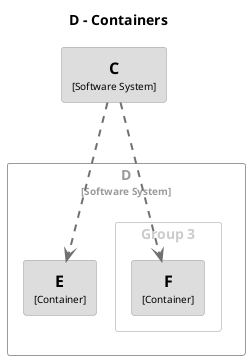 @startuml
set separator none
title D - Containers

top to bottom direction

skinparam {
  arrowFontSize 10
  defaultTextAlignment center
  wrapWidth 200
  maxMessageSize 100
}

hide stereotype

skinparam rectangle<<C>> {
  BackgroundColor #dddddd
  FontColor #000000
  BorderColor #9a9a9a
  shadowing false
}
skinparam rectangle<<D.E>> {
  BackgroundColor #dddddd
  FontColor #000000
  BorderColor #9a9a9a
  shadowing false
}
skinparam rectangle<<D.F>> {
  BackgroundColor #dddddd
  FontColor #000000
  BorderColor #9a9a9a
  shadowing false
}
skinparam rectangle<<D>> {
  BorderColor #9a9a9a
  FontColor #9a9a9a
  shadowing false
}

rectangle "==C\n<size:10>[Software System]</size>" <<C>> as C

rectangle "D\n<size:10>[Software System]</size>" <<D>> {
  rectangle "Group 3" <<group1>> {
    skinparam RectangleBorderColor<<group1>> #cccccc
    skinparam RectangleFontColor<<group1>> #cccccc

    rectangle "==F\n<size:10>[Container]</size>" <<D.F>> as D.F
  }

  rectangle "==E\n<size:10>[Container]</size>" <<D.E>> as D.E
}

C .[#707070,thickness=2].> D.E : "<color:#707070>"
C .[#707070,thickness=2].> D.F : "<color:#707070>"
@enduml